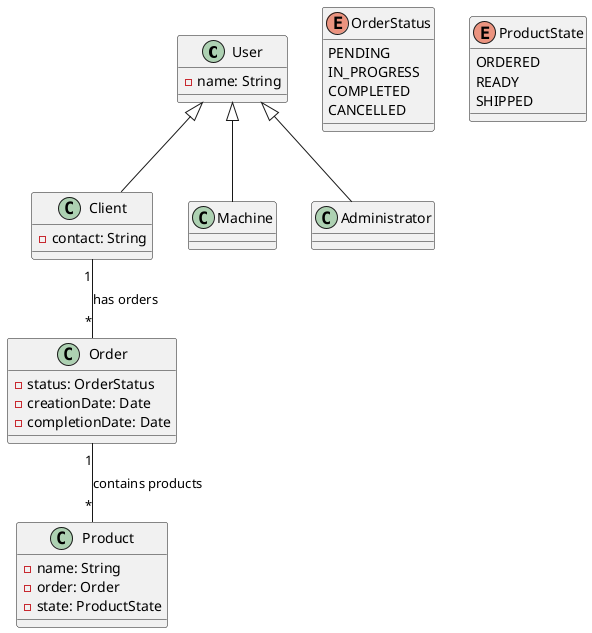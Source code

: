 @startuml

class User {
    - name: String
}

class Client {
    - contact: String
}

class Machine {}

class Administrator {}


class Order {
    - status: OrderStatus
    - creationDate: Date
    - completionDate: Date
}

class Product {
    - name: String
    - order: Order
    - state: ProductState
}

enum OrderStatus {
    PENDING
    IN_PROGRESS
    COMPLETED
    CANCELLED
}

enum ProductState {
    ORDERED
    READY
    SHIPPED
}

User <|-- Client
User <|-- Machine
User <|--  Administrator

Client "1" -- "*" Order : has orders
Order "1" -- "*" Product : contains products

@enduml